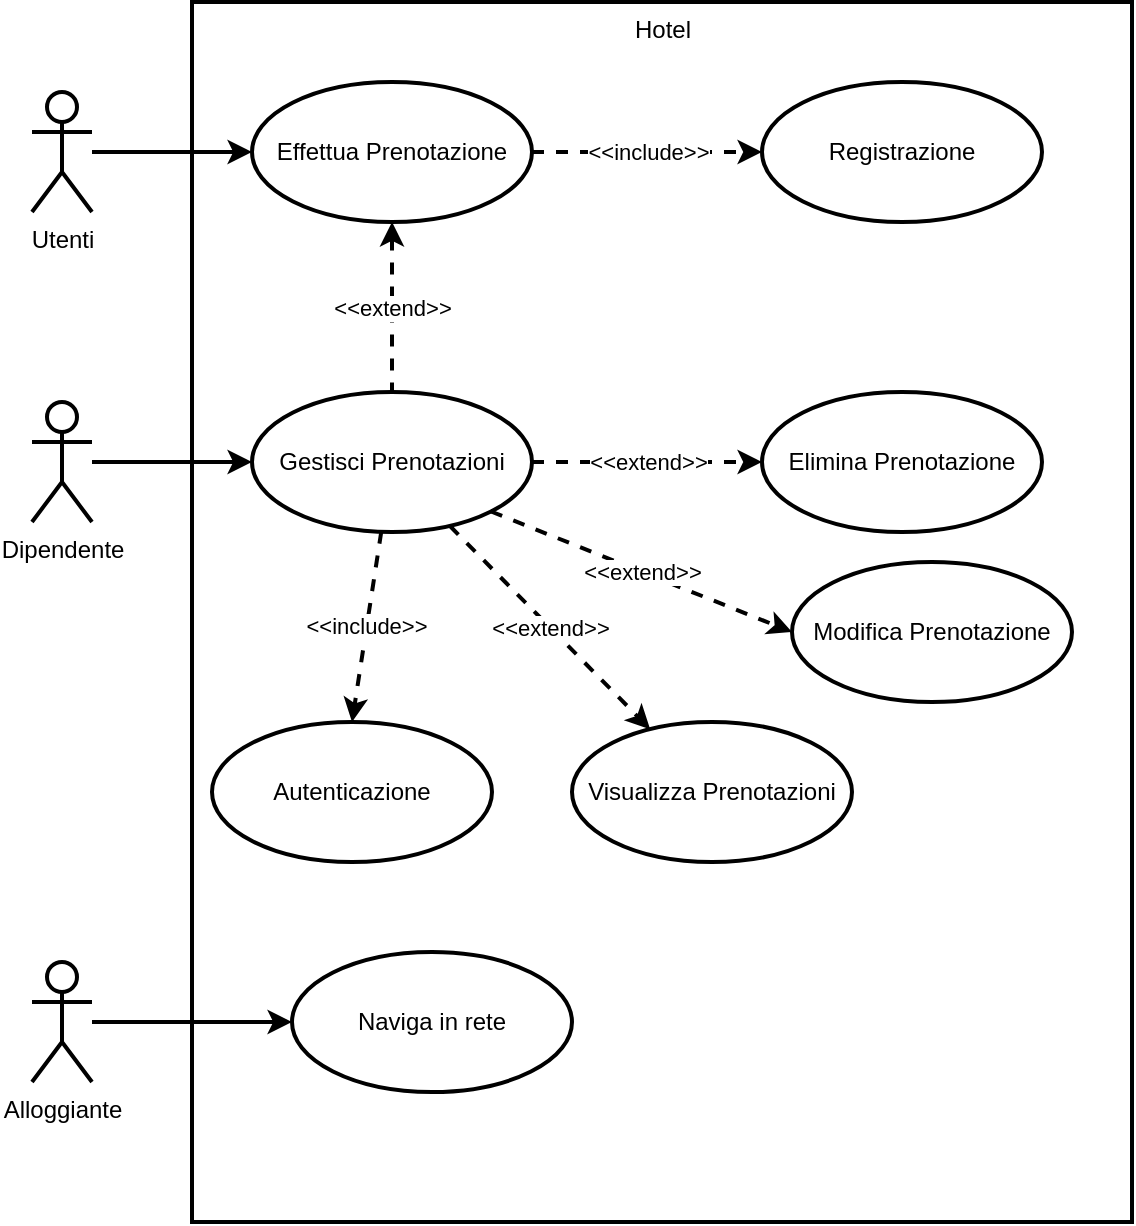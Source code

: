 <mxfile version="14.6.13" type="github">
  <diagram name="Page-1" id="e7e014a7-5840-1c2e-5031-d8a46d1fe8dd">
    <mxGraphModel dx="1422" dy="723" grid="1" gridSize="10" guides="1" tooltips="1" connect="1" arrows="1" fold="1" page="1" pageScale="1" pageWidth="827" pageHeight="1169" background="#ffffff" math="0" shadow="0">
      <root>
        <mxCell id="0" />
        <mxCell id="1" parent="0" />
        <mxCell id="Fz4n1o0amy3hrtpJuVZ3-42" value="Hotel" style="html=1;verticalAlign=top;strokeWidth=2;" vertex="1" parent="1">
          <mxGeometry x="160" y="40" width="470" height="610" as="geometry" />
        </mxCell>
        <mxCell id="Fz4n1o0amy3hrtpJuVZ3-50" style="edgeStyle=orthogonalEdgeStyle;rounded=0;orthogonalLoop=1;jettySize=auto;html=1;entryX=0;entryY=0.5;entryDx=0;entryDy=0;strokeWidth=2;" edge="1" parent="1" source="Fz4n1o0amy3hrtpJuVZ3-43" target="Fz4n1o0amy3hrtpJuVZ3-47">
          <mxGeometry relative="1" as="geometry" />
        </mxCell>
        <mxCell id="Fz4n1o0amy3hrtpJuVZ3-43" value="Utenti" style="shape=umlActor;verticalLabelPosition=bottom;verticalAlign=top;html=1;strokeWidth=2;" vertex="1" parent="1">
          <mxGeometry x="80" y="85" width="30" height="60" as="geometry" />
        </mxCell>
        <mxCell id="Fz4n1o0amy3hrtpJuVZ3-54" style="edgeStyle=orthogonalEdgeStyle;rounded=0;orthogonalLoop=1;jettySize=auto;html=1;entryX=0;entryY=0.5;entryDx=0;entryDy=0;strokeWidth=2;" edge="1" parent="1" source="Fz4n1o0amy3hrtpJuVZ3-44" target="Fz4n1o0amy3hrtpJuVZ3-53">
          <mxGeometry relative="1" as="geometry" />
        </mxCell>
        <mxCell id="Fz4n1o0amy3hrtpJuVZ3-44" value="Dipendente" style="shape=umlActor;verticalLabelPosition=bottom;verticalAlign=top;html=1;strokeWidth=2;" vertex="1" parent="1">
          <mxGeometry x="80" y="240" width="30" height="60" as="geometry" />
        </mxCell>
        <mxCell id="Fz4n1o0amy3hrtpJuVZ3-49" value="&amp;lt;&amp;lt;include&amp;gt;&amp;gt;" style="edgeStyle=orthogonalEdgeStyle;rounded=0;orthogonalLoop=1;jettySize=auto;html=1;exitX=1;exitY=0.5;exitDx=0;exitDy=0;entryX=0;entryY=0.5;entryDx=0;entryDy=0;dashed=1;strokeWidth=2;" edge="1" parent="1" source="Fz4n1o0amy3hrtpJuVZ3-47" target="Fz4n1o0amy3hrtpJuVZ3-48">
          <mxGeometry relative="1" as="geometry" />
        </mxCell>
        <mxCell id="Fz4n1o0amy3hrtpJuVZ3-55" value="&amp;lt;&amp;lt;extend&amp;gt;&amp;gt;" style="edgeStyle=orthogonalEdgeStyle;rounded=0;orthogonalLoop=1;jettySize=auto;html=1;entryX=0.5;entryY=0;entryDx=0;entryDy=0;startArrow=classic;startFill=1;endArrow=none;endFill=0;dashed=1;strokeWidth=2;" edge="1" parent="1" source="Fz4n1o0amy3hrtpJuVZ3-47" target="Fz4n1o0amy3hrtpJuVZ3-53">
          <mxGeometry relative="1" as="geometry" />
        </mxCell>
        <mxCell id="Fz4n1o0amy3hrtpJuVZ3-47" value="Effettua Prenotazione" style="ellipse;whiteSpace=wrap;html=1;strokeWidth=2;" vertex="1" parent="1">
          <mxGeometry x="190" y="80" width="140" height="70" as="geometry" />
        </mxCell>
        <mxCell id="Fz4n1o0amy3hrtpJuVZ3-48" value="Registrazione" style="ellipse;whiteSpace=wrap;html=1;strokeWidth=2;" vertex="1" parent="1">
          <mxGeometry x="445" y="80" width="140" height="70" as="geometry" />
        </mxCell>
        <mxCell id="Fz4n1o0amy3hrtpJuVZ3-51" value="Elimina Prenotazione" style="ellipse;whiteSpace=wrap;html=1;strokeWidth=2;" vertex="1" parent="1">
          <mxGeometry x="445" y="235" width="140" height="70" as="geometry" />
        </mxCell>
        <mxCell id="Fz4n1o0amy3hrtpJuVZ3-56" value="&amp;lt;&amp;lt;extend&amp;gt;&amp;gt;" style="edgeStyle=orthogonalEdgeStyle;rounded=0;orthogonalLoop=1;jettySize=auto;html=1;dashed=1;startArrow=none;startFill=0;endArrow=classic;endFill=1;strokeWidth=2;" edge="1" parent="1" source="Fz4n1o0amy3hrtpJuVZ3-53" target="Fz4n1o0amy3hrtpJuVZ3-51">
          <mxGeometry relative="1" as="geometry" />
        </mxCell>
        <mxCell id="Fz4n1o0amy3hrtpJuVZ3-58" value="&amp;lt;&amp;lt;extend&amp;gt;&amp;gt;" style="rounded=0;orthogonalLoop=1;jettySize=auto;html=1;exitX=1;exitY=1;exitDx=0;exitDy=0;entryX=0;entryY=0.5;entryDx=0;entryDy=0;dashed=1;startArrow=none;startFill=0;endArrow=classic;endFill=1;strokeWidth=2;" edge="1" parent="1" source="Fz4n1o0amy3hrtpJuVZ3-53" target="Fz4n1o0amy3hrtpJuVZ3-57">
          <mxGeometry relative="1" as="geometry" />
        </mxCell>
        <mxCell id="Fz4n1o0amy3hrtpJuVZ3-60" value="&amp;lt;&amp;lt;extend&amp;gt;&amp;gt;" style="edgeStyle=none;rounded=0;orthogonalLoop=1;jettySize=auto;html=1;exitX=0.707;exitY=0.957;exitDx=0;exitDy=0;dashed=1;startArrow=none;startFill=0;endArrow=classic;endFill=1;exitPerimeter=0;strokeWidth=2;" edge="1" parent="1" source="Fz4n1o0amy3hrtpJuVZ3-53" target="Fz4n1o0amy3hrtpJuVZ3-59">
          <mxGeometry relative="1" as="geometry" />
        </mxCell>
        <mxCell id="Fz4n1o0amy3hrtpJuVZ3-66" value="&amp;lt;&amp;lt;include&amp;gt;&amp;gt;" style="edgeStyle=none;rounded=0;orthogonalLoop=1;jettySize=auto;html=1;entryX=0.5;entryY=0;entryDx=0;entryDy=0;startArrow=none;startFill=0;endArrow=classic;endFill=1;dashed=1;strokeWidth=2;" edge="1" parent="1" source="Fz4n1o0amy3hrtpJuVZ3-53" target="Fz4n1o0amy3hrtpJuVZ3-65">
          <mxGeometry relative="1" as="geometry" />
        </mxCell>
        <mxCell id="Fz4n1o0amy3hrtpJuVZ3-53" value="Gestisci Prenotazioni" style="ellipse;whiteSpace=wrap;html=1;strokeWidth=2;" vertex="1" parent="1">
          <mxGeometry x="190" y="235" width="140" height="70" as="geometry" />
        </mxCell>
        <mxCell id="Fz4n1o0amy3hrtpJuVZ3-57" value="Modifica Prenotazione" style="ellipse;whiteSpace=wrap;html=1;strokeWidth=2;" vertex="1" parent="1">
          <mxGeometry x="460" y="320" width="140" height="70" as="geometry" />
        </mxCell>
        <mxCell id="Fz4n1o0amy3hrtpJuVZ3-59" value="Visualizza Prenotazioni" style="ellipse;whiteSpace=wrap;html=1;strokeWidth=2;" vertex="1" parent="1">
          <mxGeometry x="350" y="400" width="140" height="70" as="geometry" />
        </mxCell>
        <mxCell id="Fz4n1o0amy3hrtpJuVZ3-64" style="edgeStyle=none;rounded=0;orthogonalLoop=1;jettySize=auto;html=1;entryX=0;entryY=0.5;entryDx=0;entryDy=0;startArrow=none;startFill=0;endArrow=classic;endFill=1;strokeWidth=2;" edge="1" parent="1" source="Fz4n1o0amy3hrtpJuVZ3-62" target="Fz4n1o0amy3hrtpJuVZ3-63">
          <mxGeometry relative="1" as="geometry" />
        </mxCell>
        <mxCell id="Fz4n1o0amy3hrtpJuVZ3-62" value="Alloggiante" style="shape=umlActor;verticalLabelPosition=bottom;verticalAlign=top;html=1;strokeWidth=2;" vertex="1" parent="1">
          <mxGeometry x="80" y="520" width="30" height="60" as="geometry" />
        </mxCell>
        <mxCell id="Fz4n1o0amy3hrtpJuVZ3-63" value="Naviga in rete" style="ellipse;whiteSpace=wrap;html=1;strokeWidth=2;" vertex="1" parent="1">
          <mxGeometry x="210" y="515" width="140" height="70" as="geometry" />
        </mxCell>
        <mxCell id="Fz4n1o0amy3hrtpJuVZ3-65" value="Autenticazione" style="ellipse;whiteSpace=wrap;html=1;strokeWidth=2;" vertex="1" parent="1">
          <mxGeometry x="170" y="400" width="140" height="70" as="geometry" />
        </mxCell>
      </root>
    </mxGraphModel>
  </diagram>
</mxfile>
